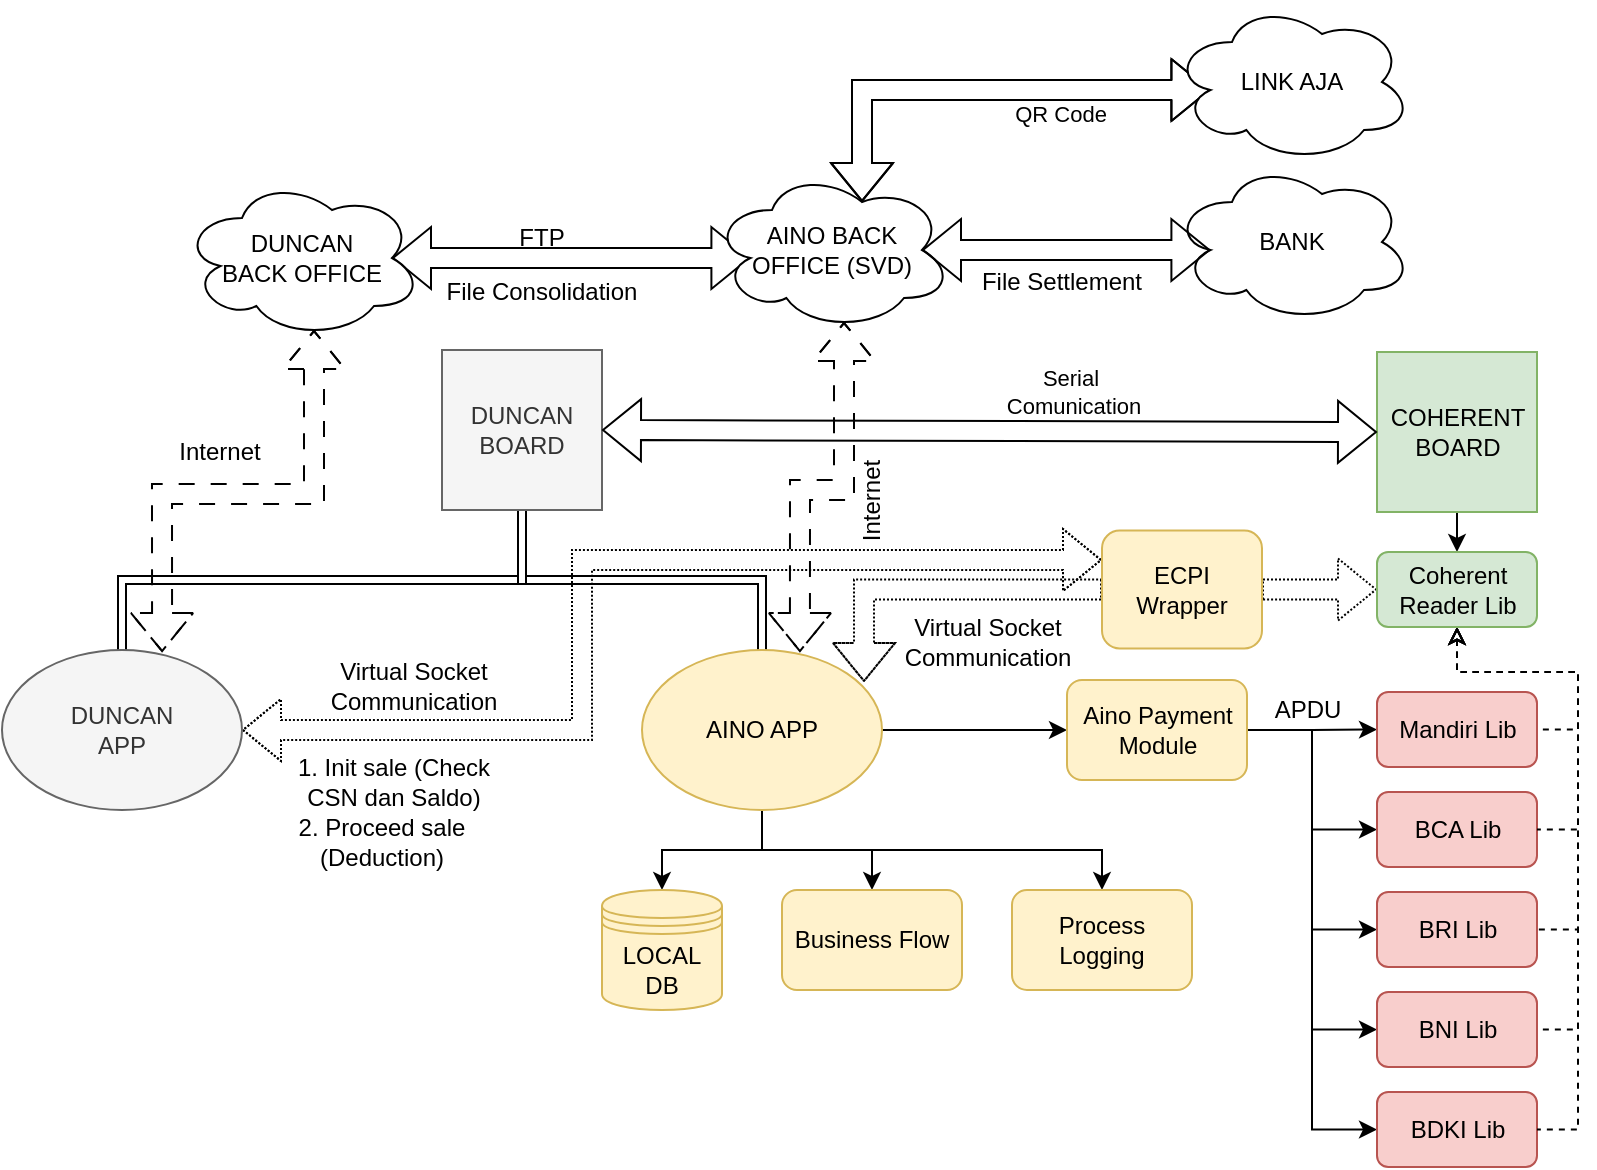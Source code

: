 <mxfile version="20.8.18" type="github" pages="2">
  <diagram name="Arsitektur" id="w2Bk5KoGZhnGjairzhCH">
    <mxGraphModel dx="1730" dy="459" grid="1" gridSize="10" guides="1" tooltips="1" connect="1" arrows="1" fold="1" page="1" pageScale="1" pageWidth="850" pageHeight="1100" math="0" shadow="0">
      <root>
        <mxCell id="0" />
        <mxCell id="1" parent="0" />
        <mxCell id="xAhQwwV3kyDmJ1LG9re3-2" style="edgeStyle=orthogonalEdgeStyle;shape=flexArrow;rounded=0;orthogonalLoop=1;jettySize=auto;html=1;exitX=0.55;exitY=0.95;exitDx=0;exitDy=0;exitPerimeter=0;dashed=1;dashPattern=8 8;strokeColor=default;startArrow=block;startFill=0;endArrow=block;endFill=0;entryX=0.667;entryY=0.013;entryDx=0;entryDy=0;entryPerimeter=0;" edge="1" parent="1" source="NlayDABv6sN1QFwKLQ2G-1" target="NlayDABv6sN1QFwKLQ2G-12">
          <mxGeometry relative="1" as="geometry" />
        </mxCell>
        <mxCell id="xAhQwwV3kyDmJ1LG9re3-3" style="edgeStyle=orthogonalEdgeStyle;shape=flexArrow;rounded=0;orthogonalLoop=1;jettySize=auto;html=1;exitX=0.875;exitY=0.5;exitDx=0;exitDy=0;exitPerimeter=0;entryX=0.16;entryY=0.55;entryDx=0;entryDy=0;entryPerimeter=0;strokeColor=default;startArrow=block;startFill=0;endArrow=block;endFill=0;" edge="1" parent="1" source="NlayDABv6sN1QFwKLQ2G-1" target="NlayDABv6sN1QFwKLQ2G-2">
          <mxGeometry relative="1" as="geometry" />
        </mxCell>
        <mxCell id="NlayDABv6sN1QFwKLQ2G-1" value="&lt;div&gt;DUNCAN&lt;/div&gt;&lt;div&gt;BACK OFFICE&lt;/div&gt;" style="ellipse;shape=cloud;whiteSpace=wrap;html=1;" vertex="1" parent="1">
          <mxGeometry x="30" y="113" width="120" height="80" as="geometry" />
        </mxCell>
        <mxCell id="xAhQwwV3kyDmJ1LG9re3-1" style="edgeStyle=orthogonalEdgeStyle;shape=flexArrow;rounded=0;orthogonalLoop=1;jettySize=auto;html=1;exitX=0.55;exitY=0.95;exitDx=0;exitDy=0;exitPerimeter=0;entryX=0.658;entryY=0.013;entryDx=0;entryDy=0;entryPerimeter=0;strokeColor=default;startArrow=block;startFill=0;endArrow=block;endFill=0;dashed=1;dashPattern=8 8;" edge="1" parent="1" source="NlayDABv6sN1QFwKLQ2G-2" target="NlayDABv6sN1QFwKLQ2G-16">
          <mxGeometry relative="1" as="geometry" />
        </mxCell>
        <mxCell id="NlayDABv6sN1QFwKLQ2G-2" value="&lt;div&gt;AINO BACK&lt;/div&gt;&lt;div&gt;OFFICE (SVD)&lt;/div&gt;" style="ellipse;shape=cloud;whiteSpace=wrap;html=1;" vertex="1" parent="1">
          <mxGeometry x="295" y="109" width="120" height="80" as="geometry" />
        </mxCell>
        <mxCell id="NlayDABv6sN1QFwKLQ2G-4" value="&lt;div&gt;FTP&lt;/div&gt;" style="text;html=1;strokeColor=none;fillColor=none;align=center;verticalAlign=middle;whiteSpace=wrap;rounded=0;" vertex="1" parent="1">
          <mxGeometry x="180" y="128" width="60" height="30" as="geometry" />
        </mxCell>
        <mxCell id="NlayDABv6sN1QFwKLQ2G-5" value="&lt;div&gt;File Consolidation&lt;/div&gt;" style="text;html=1;strokeColor=none;fillColor=none;align=center;verticalAlign=middle;whiteSpace=wrap;rounded=0;" vertex="1" parent="1">
          <mxGeometry x="160" y="155" width="100" height="30" as="geometry" />
        </mxCell>
        <mxCell id="NlayDABv6sN1QFwKLQ2G-6" style="edgeStyle=orthogonalEdgeStyle;rounded=0;orthogonalLoop=1;jettySize=auto;html=1;exitX=0.5;exitY=1;exitDx=0;exitDy=0;entryX=0.5;entryY=0;entryDx=0;entryDy=0;shape=link;" edge="1" parent="1" source="NlayDABv6sN1QFwKLQ2G-8" target="NlayDABv6sN1QFwKLQ2G-12">
          <mxGeometry relative="1" as="geometry" />
        </mxCell>
        <mxCell id="NlayDABv6sN1QFwKLQ2G-7" style="edgeStyle=orthogonalEdgeStyle;rounded=0;orthogonalLoop=1;jettySize=auto;html=1;exitX=0.5;exitY=1;exitDx=0;exitDy=0;entryX=0.5;entryY=0;entryDx=0;entryDy=0;shape=link;" edge="1" parent="1" source="NlayDABv6sN1QFwKLQ2G-8" target="NlayDABv6sN1QFwKLQ2G-16">
          <mxGeometry relative="1" as="geometry" />
        </mxCell>
        <mxCell id="NlayDABv6sN1QFwKLQ2G-8" value="&lt;div&gt;DUNCAN&lt;/div&gt;&lt;div&gt;BOARD&lt;/div&gt;" style="whiteSpace=wrap;html=1;aspect=fixed;fillColor=#f5f5f5;fontColor=#333333;strokeColor=#666666;" vertex="1" parent="1">
          <mxGeometry x="160" y="199" width="80" height="80" as="geometry" />
        </mxCell>
        <mxCell id="NlayDABv6sN1QFwKLQ2G-66" style="edgeStyle=orthogonalEdgeStyle;rounded=0;orthogonalLoop=1;jettySize=auto;html=1;exitX=0.5;exitY=1;exitDx=0;exitDy=0;dashed=1;dashPattern=12 12;strokeColor=default;" edge="1" parent="1" source="NlayDABv6sN1QFwKLQ2G-11" target="NlayDABv6sN1QFwKLQ2G-63">
          <mxGeometry relative="1" as="geometry" />
        </mxCell>
        <mxCell id="NlayDABv6sN1QFwKLQ2G-11" value="&lt;div&gt;COHERENT&lt;/div&gt;&lt;div&gt;BOARD&lt;/div&gt;" style="whiteSpace=wrap;html=1;aspect=fixed;fillColor=#d5e8d4;strokeColor=#82b366;" vertex="1" parent="1">
          <mxGeometry x="627.5" y="200" width="80" height="80" as="geometry" />
        </mxCell>
        <mxCell id="xAhQwwV3kyDmJ1LG9re3-6" style="edgeStyle=orthogonalEdgeStyle;shape=flexArrow;rounded=0;orthogonalLoop=1;jettySize=auto;html=1;exitX=1;exitY=0.5;exitDx=0;exitDy=0;strokeColor=default;startArrow=block;startFill=0;endArrow=block;endFill=0;entryX=0;entryY=0.25;entryDx=0;entryDy=0;dashed=1;dashPattern=1 1;" edge="1" parent="1" source="NlayDABv6sN1QFwKLQ2G-12" target="e-P9x76uE63fHJefqGzV-6">
          <mxGeometry relative="1" as="geometry">
            <mxPoint x="480" y="310" as="targetPoint" />
            <Array as="points">
              <mxPoint x="230" y="389" />
              <mxPoint x="230" y="304" />
            </Array>
          </mxGeometry>
        </mxCell>
        <mxCell id="NlayDABv6sN1QFwKLQ2G-12" value="DUNCAN&lt;br&gt;APP" style="ellipse;whiteSpace=wrap;html=1;fillColor=#f5f5f5;fontColor=#333333;strokeColor=#666666;" vertex="1" parent="1">
          <mxGeometry x="-60" y="349" width="120" height="80" as="geometry" />
        </mxCell>
        <mxCell id="NlayDABv6sN1QFwKLQ2G-13" style="edgeStyle=orthogonalEdgeStyle;rounded=0;orthogonalLoop=1;jettySize=auto;html=1;exitX=0.5;exitY=1;exitDx=0;exitDy=0;" edge="1" parent="1" source="NlayDABv6sN1QFwKLQ2G-16" target="NlayDABv6sN1QFwKLQ2G-17">
          <mxGeometry relative="1" as="geometry" />
        </mxCell>
        <mxCell id="NlayDABv6sN1QFwKLQ2G-14" style="edgeStyle=orthogonalEdgeStyle;rounded=0;orthogonalLoop=1;jettySize=auto;html=1;exitX=0.5;exitY=1;exitDx=0;exitDy=0;" edge="1" parent="1" source="NlayDABv6sN1QFwKLQ2G-16" target="NlayDABv6sN1QFwKLQ2G-18">
          <mxGeometry relative="1" as="geometry" />
        </mxCell>
        <mxCell id="NlayDABv6sN1QFwKLQ2G-15" style="edgeStyle=orthogonalEdgeStyle;rounded=0;orthogonalLoop=1;jettySize=auto;html=1;exitX=0.5;exitY=1;exitDx=0;exitDy=0;" edge="1" parent="1" source="NlayDABv6sN1QFwKLQ2G-16" target="NlayDABv6sN1QFwKLQ2G-19">
          <mxGeometry relative="1" as="geometry" />
        </mxCell>
        <mxCell id="NlayDABv6sN1QFwKLQ2G-43" style="edgeStyle=orthogonalEdgeStyle;rounded=0;orthogonalLoop=1;jettySize=auto;html=1;exitX=1;exitY=0.5;exitDx=0;exitDy=0;" edge="1" parent="1" source="NlayDABv6sN1QFwKLQ2G-16" target="NlayDABv6sN1QFwKLQ2G-31">
          <mxGeometry relative="1" as="geometry" />
        </mxCell>
        <mxCell id="NlayDABv6sN1QFwKLQ2G-16" value="&lt;div&gt;AINO APP&lt;/div&gt;" style="ellipse;whiteSpace=wrap;html=1;fillColor=#fff2cc;strokeColor=#d6b656;" vertex="1" parent="1">
          <mxGeometry x="260" y="349" width="120" height="80" as="geometry" />
        </mxCell>
        <mxCell id="NlayDABv6sN1QFwKLQ2G-17" value="&lt;div&gt;LOCAL DB&lt;/div&gt;" style="shape=datastore;whiteSpace=wrap;html=1;fillColor=#fff2cc;strokeColor=#d6b656;" vertex="1" parent="1">
          <mxGeometry x="240" y="469" width="60" height="60" as="geometry" />
        </mxCell>
        <mxCell id="NlayDABv6sN1QFwKLQ2G-18" value="Business Flow" style="rounded=1;whiteSpace=wrap;html=1;fillColor=#fff2cc;strokeColor=#d6b656;" vertex="1" parent="1">
          <mxGeometry x="330" y="469" width="90" height="50" as="geometry" />
        </mxCell>
        <mxCell id="NlayDABv6sN1QFwKLQ2G-19" value="&lt;div&gt;Process&lt;/div&gt;&lt;div&gt;Logging&lt;br&gt;&lt;/div&gt;" style="rounded=1;whiteSpace=wrap;html=1;fillColor=#fff2cc;strokeColor=#d6b656;" vertex="1" parent="1">
          <mxGeometry x="445" y="469" width="90" height="50" as="geometry" />
        </mxCell>
        <mxCell id="NlayDABv6sN1QFwKLQ2G-21" value="Virtual Socket Communication" style="text;html=1;strokeColor=none;fillColor=none;align=center;verticalAlign=middle;whiteSpace=wrap;rounded=0;" vertex="1" parent="1">
          <mxGeometry x="392.5" y="330" width="80" height="30" as="geometry" />
        </mxCell>
        <mxCell id="NlayDABv6sN1QFwKLQ2G-24" value="" style="shape=flexArrow;endArrow=classic;startArrow=classic;html=1;rounded=0;exitX=1;exitY=0.5;exitDx=0;exitDy=0;entryX=0;entryY=0.5;entryDx=0;entryDy=0;" edge="1" parent="1" source="NlayDABv6sN1QFwKLQ2G-8" target="NlayDABv6sN1QFwKLQ2G-11">
          <mxGeometry width="100" height="100" relative="1" as="geometry">
            <mxPoint x="390" y="329" as="sourcePoint" />
            <mxPoint x="490" y="229" as="targetPoint" />
          </mxGeometry>
        </mxCell>
        <mxCell id="NlayDABv6sN1QFwKLQ2G-25" value="&lt;div&gt;Serial&lt;/div&gt;&amp;nbsp;Comunication" style="edgeLabel;html=1;align=center;verticalAlign=middle;resizable=0;points=[];" vertex="1" connectable="0" parent="NlayDABv6sN1QFwKLQ2G-24">
          <mxGeometry x="0.226" y="-2" relative="1" as="geometry">
            <mxPoint x="-4" y="-22" as="offset" />
          </mxGeometry>
        </mxCell>
        <mxCell id="NlayDABv6sN1QFwKLQ2G-26" style="edgeStyle=orthogonalEdgeStyle;rounded=0;orthogonalLoop=1;jettySize=auto;html=1;exitX=1;exitY=0.5;exitDx=0;exitDy=0;" edge="1" parent="1" source="NlayDABv6sN1QFwKLQ2G-31" target="NlayDABv6sN1QFwKLQ2G-33">
          <mxGeometry relative="1" as="geometry" />
        </mxCell>
        <mxCell id="NlayDABv6sN1QFwKLQ2G-27" style="edgeStyle=orthogonalEdgeStyle;rounded=0;orthogonalLoop=1;jettySize=auto;html=1;exitX=1;exitY=0.5;exitDx=0;exitDy=0;entryX=0;entryY=0.5;entryDx=0;entryDy=0;" edge="1" parent="1" source="NlayDABv6sN1QFwKLQ2G-31" target="NlayDABv6sN1QFwKLQ2G-34">
          <mxGeometry relative="1" as="geometry" />
        </mxCell>
        <mxCell id="NlayDABv6sN1QFwKLQ2G-28" style="edgeStyle=orthogonalEdgeStyle;rounded=0;orthogonalLoop=1;jettySize=auto;html=1;exitX=1;exitY=0.5;exitDx=0;exitDy=0;entryX=0;entryY=0.5;entryDx=0;entryDy=0;" edge="1" parent="1" source="NlayDABv6sN1QFwKLQ2G-31" target="NlayDABv6sN1QFwKLQ2G-35">
          <mxGeometry relative="1" as="geometry" />
        </mxCell>
        <mxCell id="NlayDABv6sN1QFwKLQ2G-29" style="edgeStyle=orthogonalEdgeStyle;rounded=0;orthogonalLoop=1;jettySize=auto;html=1;exitX=1;exitY=0.5;exitDx=0;exitDy=0;entryX=0;entryY=0.5;entryDx=0;entryDy=0;" edge="1" parent="1" source="NlayDABv6sN1QFwKLQ2G-31" target="NlayDABv6sN1QFwKLQ2G-36">
          <mxGeometry relative="1" as="geometry" />
        </mxCell>
        <mxCell id="NlayDABv6sN1QFwKLQ2G-30" style="edgeStyle=orthogonalEdgeStyle;rounded=0;orthogonalLoop=1;jettySize=auto;html=1;exitX=1;exitY=0.5;exitDx=0;exitDy=0;entryX=0;entryY=0.5;entryDx=0;entryDy=0;" edge="1" parent="1" source="NlayDABv6sN1QFwKLQ2G-31" target="NlayDABv6sN1QFwKLQ2G-37">
          <mxGeometry relative="1" as="geometry" />
        </mxCell>
        <mxCell id="NlayDABv6sN1QFwKLQ2G-31" value="&lt;div&gt;Aino Payment&lt;/div&gt;&lt;div&gt;Module&lt;br&gt;&lt;/div&gt;" style="rounded=1;whiteSpace=wrap;html=1;fillColor=#fff2cc;strokeColor=#d6b656;" vertex="1" parent="1">
          <mxGeometry x="472.5" y="364" width="90" height="50" as="geometry" />
        </mxCell>
        <mxCell id="NlayDABv6sN1QFwKLQ2G-65" style="edgeStyle=orthogonalEdgeStyle;shape=flexArrow;rounded=0;orthogonalLoop=1;jettySize=auto;html=1;exitX=1;exitY=0.5;exitDx=0;exitDy=0;entryX=0;entryY=0.5;entryDx=0;entryDy=0;dashed=1;dashPattern=1 1;strokeColor=default;" edge="1" parent="1" source="e-P9x76uE63fHJefqGzV-6" target="NlayDABv6sN1QFwKLQ2G-63">
          <mxGeometry relative="1" as="geometry">
            <mxPoint x="552.5" y="330.25" as="sourcePoint" />
          </mxGeometry>
        </mxCell>
        <mxCell id="NlayDABv6sN1QFwKLQ2G-33" value="Mandiri Lib" style="rounded=1;whiteSpace=wrap;html=1;fillColor=#f8cecc;strokeColor=#b85450;" vertex="1" parent="1">
          <mxGeometry x="627.5" y="370" width="80" height="37.5" as="geometry" />
        </mxCell>
        <mxCell id="NlayDABv6sN1QFwKLQ2G-34" value="BCA Lib" style="rounded=1;whiteSpace=wrap;html=1;fillColor=#f8cecc;strokeColor=#b85450;" vertex="1" parent="1">
          <mxGeometry x="627.5" y="420" width="80" height="37.5" as="geometry" />
        </mxCell>
        <mxCell id="NlayDABv6sN1QFwKLQ2G-35" value="BRI Lib" style="rounded=1;whiteSpace=wrap;html=1;fillColor=#f8cecc;strokeColor=#b85450;" vertex="1" parent="1">
          <mxGeometry x="627.5" y="470" width="80" height="37.5" as="geometry" />
        </mxCell>
        <mxCell id="NlayDABv6sN1QFwKLQ2G-36" value="BNI Lib" style="rounded=1;whiteSpace=wrap;html=1;fillColor=#f8cecc;strokeColor=#b85450;" vertex="1" parent="1">
          <mxGeometry x="627.5" y="520" width="80" height="37.5" as="geometry" />
        </mxCell>
        <mxCell id="NlayDABv6sN1QFwKLQ2G-37" value="&lt;div&gt;BDKI Lib&lt;/div&gt;" style="rounded=1;whiteSpace=wrap;html=1;fillColor=#f8cecc;strokeColor=#b85450;" vertex="1" parent="1">
          <mxGeometry x="627.5" y="570" width="80" height="37.5" as="geometry" />
        </mxCell>
        <mxCell id="NlayDABv6sN1QFwKLQ2G-40" value="BANK" style="ellipse;shape=cloud;whiteSpace=wrap;html=1;" vertex="1" parent="1">
          <mxGeometry x="525" y="105" width="120" height="80" as="geometry" />
        </mxCell>
        <mxCell id="NlayDABv6sN1QFwKLQ2G-41" value="" style="shape=flexArrow;endArrow=classic;startArrow=classic;html=1;rounded=0;entryX=0.16;entryY=0.55;entryDx=0;entryDy=0;entryPerimeter=0;exitX=0.875;exitY=0.5;exitDx=0;exitDy=0;exitPerimeter=0;" edge="1" parent="1" source="NlayDABv6sN1QFwKLQ2G-2" target="NlayDABv6sN1QFwKLQ2G-40">
          <mxGeometry width="100" height="100" relative="1" as="geometry">
            <mxPoint x="337" y="418" as="sourcePoint" />
            <mxPoint x="371" y="195" as="targetPoint" />
          </mxGeometry>
        </mxCell>
        <mxCell id="NlayDABv6sN1QFwKLQ2G-42" value="&lt;div&gt;File Settlement&lt;br&gt;&lt;/div&gt;" style="text;html=1;strokeColor=none;fillColor=none;align=center;verticalAlign=middle;whiteSpace=wrap;rounded=0;" vertex="1" parent="1">
          <mxGeometry x="420" y="150" width="100" height="30" as="geometry" />
        </mxCell>
        <mxCell id="NlayDABv6sN1QFwKLQ2G-68" style="edgeStyle=orthogonalEdgeStyle;rounded=0;orthogonalLoop=1;jettySize=auto;html=1;exitX=0.5;exitY=1;exitDx=0;exitDy=0;entryX=1;entryY=0.5;entryDx=0;entryDy=0;dashed=1;strokeColor=default;startArrow=classic;startFill=0;endArrow=none;endFill=0;" edge="1" parent="1" source="NlayDABv6sN1QFwKLQ2G-63" target="NlayDABv6sN1QFwKLQ2G-33">
          <mxGeometry relative="1" as="geometry">
            <Array as="points">
              <mxPoint x="668" y="360" />
              <mxPoint x="728" y="360" />
              <mxPoint x="728" y="389" />
            </Array>
          </mxGeometry>
        </mxCell>
        <mxCell id="NlayDABv6sN1QFwKLQ2G-70" style="edgeStyle=orthogonalEdgeStyle;rounded=0;orthogonalLoop=1;jettySize=auto;html=1;exitX=0.5;exitY=1;exitDx=0;exitDy=0;entryX=1;entryY=0.5;entryDx=0;entryDy=0;dashed=1;strokeColor=default;startArrow=classic;startFill=0;endArrow=none;endFill=0;" edge="1" parent="1" source="NlayDABv6sN1QFwKLQ2G-63" target="NlayDABv6sN1QFwKLQ2G-34">
          <mxGeometry relative="1" as="geometry">
            <Array as="points">
              <mxPoint x="668" y="360" />
              <mxPoint x="728" y="360" />
              <mxPoint x="728" y="439" />
            </Array>
          </mxGeometry>
        </mxCell>
        <mxCell id="NlayDABv6sN1QFwKLQ2G-71" style="edgeStyle=orthogonalEdgeStyle;rounded=0;orthogonalLoop=1;jettySize=auto;html=1;exitX=0.5;exitY=1;exitDx=0;exitDy=0;entryX=1;entryY=0.5;entryDx=0;entryDy=0;dashed=1;strokeColor=default;startArrow=classic;startFill=0;endArrow=none;endFill=0;" edge="1" parent="1" source="NlayDABv6sN1QFwKLQ2G-63" target="NlayDABv6sN1QFwKLQ2G-35">
          <mxGeometry relative="1" as="geometry">
            <Array as="points">
              <mxPoint x="668" y="360" />
              <mxPoint x="728" y="360" />
              <mxPoint x="728" y="489" />
            </Array>
          </mxGeometry>
        </mxCell>
        <mxCell id="NlayDABv6sN1QFwKLQ2G-72" style="edgeStyle=orthogonalEdgeStyle;rounded=0;orthogonalLoop=1;jettySize=auto;html=1;exitX=0.5;exitY=1;exitDx=0;exitDy=0;entryX=1;entryY=0.5;entryDx=0;entryDy=0;dashed=1;strokeColor=default;startArrow=classic;startFill=0;endArrow=none;endFill=0;" edge="1" parent="1" source="NlayDABv6sN1QFwKLQ2G-63" target="NlayDABv6sN1QFwKLQ2G-36">
          <mxGeometry relative="1" as="geometry">
            <Array as="points">
              <mxPoint x="668" y="360" />
              <mxPoint x="728" y="360" />
              <mxPoint x="728" y="539" />
            </Array>
          </mxGeometry>
        </mxCell>
        <mxCell id="NlayDABv6sN1QFwKLQ2G-73" style="edgeStyle=orthogonalEdgeStyle;rounded=0;orthogonalLoop=1;jettySize=auto;html=1;exitX=0.5;exitY=1;exitDx=0;exitDy=0;entryX=1;entryY=0.5;entryDx=0;entryDy=0;dashed=1;strokeColor=default;startArrow=classic;startFill=0;endArrow=none;endFill=0;" edge="1" parent="1" source="NlayDABv6sN1QFwKLQ2G-63" target="NlayDABv6sN1QFwKLQ2G-37">
          <mxGeometry relative="1" as="geometry">
            <Array as="points">
              <mxPoint x="668" y="360" />
              <mxPoint x="728" y="360" />
              <mxPoint x="728" y="589" />
            </Array>
          </mxGeometry>
        </mxCell>
        <mxCell id="NlayDABv6sN1QFwKLQ2G-63" value="&lt;div&gt;Coherent Reader Lib&lt;/div&gt;" style="rounded=1;whiteSpace=wrap;html=1;fillColor=#d5e8d4;strokeColor=#82b366;" vertex="1" parent="1">
          <mxGeometry x="627.5" y="300" width="80" height="37.5" as="geometry" />
        </mxCell>
        <mxCell id="NlayDABv6sN1QFwKLQ2G-67" value="&lt;div&gt;APDU&lt;/div&gt;" style="text;html=1;strokeColor=none;fillColor=none;align=center;verticalAlign=middle;whiteSpace=wrap;rounded=0;" vertex="1" parent="1">
          <mxGeometry x="557.5" y="364" width="70" height="30" as="geometry" />
        </mxCell>
        <mxCell id="ZBDRCNdPRJR7aOCH00S1-2" style="edgeStyle=orthogonalEdgeStyle;shape=flexArrow;rounded=0;orthogonalLoop=1;jettySize=auto;html=1;exitX=0.16;exitY=0.55;exitDx=0;exitDy=0;exitPerimeter=0;entryX=0.625;entryY=0.2;entryDx=0;entryDy=0;entryPerimeter=0;strokeColor=default;startArrow=block;startFill=0;endArrow=block;endFill=0;" edge="1" parent="1" source="NlayDABv6sN1QFwKLQ2G-75" target="NlayDABv6sN1QFwKLQ2G-2">
          <mxGeometry relative="1" as="geometry" />
        </mxCell>
        <mxCell id="NlayDABv6sN1QFwKLQ2G-75" value="LINK AJA" style="ellipse;shape=cloud;whiteSpace=wrap;html=1;" vertex="1" parent="1">
          <mxGeometry x="525" y="25" width="120" height="80" as="geometry" />
        </mxCell>
        <mxCell id="e-P9x76uE63fHJefqGzV-11" style="edgeStyle=orthogonalEdgeStyle;rounded=0;orthogonalLoop=1;jettySize=auto;html=1;entryX=0.925;entryY=0.2;entryDx=0;entryDy=0;strokeColor=default;startArrow=none;startFill=0;endArrow=block;endFill=0;shape=flexArrow;dashed=1;dashPattern=1 1;exitX=0;exitY=0.5;exitDx=0;exitDy=0;entryPerimeter=0;" edge="1" parent="1" source="e-P9x76uE63fHJefqGzV-6" target="NlayDABv6sN1QFwKLQ2G-16">
          <mxGeometry relative="1" as="geometry">
            <mxPoint x="500" y="320" as="sourcePoint" />
          </mxGeometry>
        </mxCell>
        <mxCell id="e-P9x76uE63fHJefqGzV-6" value="&lt;div&gt;ECPI&lt;/div&gt;&lt;div&gt;Wrapper&lt;br&gt;&lt;/div&gt;" style="rounded=1;whiteSpace=wrap;html=1;fillColor=#fff2cc;strokeColor=#d6b656;" vertex="1" parent="1">
          <mxGeometry x="490" y="289.25" width="80" height="59" as="geometry" />
        </mxCell>
        <mxCell id="ZBDRCNdPRJR7aOCH00S1-3" value="&lt;div&gt;QR Code&lt;/div&gt;" style="edgeLabel;html=1;align=center;verticalAlign=middle;resizable=0;points=[];" vertex="1" connectable="0" parent="1">
          <mxGeometry x="469.004" y="81.002" as="geometry" />
        </mxCell>
        <mxCell id="xAhQwwV3kyDmJ1LG9re3-4" value="Internet" style="text;html=1;strokeColor=none;fillColor=none;align=center;verticalAlign=middle;whiteSpace=wrap;rounded=0;" vertex="1" parent="1">
          <mxGeometry x="-1" y="235" width="100" height="30" as="geometry" />
        </mxCell>
        <mxCell id="xAhQwwV3kyDmJ1LG9re3-5" value="Internet" style="text;html=1;strokeColor=none;fillColor=none;align=center;verticalAlign=middle;whiteSpace=wrap;rounded=0;rotation=-90;" vertex="1" parent="1">
          <mxGeometry x="325" y="259.25" width="100" height="30" as="geometry" />
        </mxCell>
        <mxCell id="xAhQwwV3kyDmJ1LG9re3-7" value="" style="group" vertex="1" connectable="0" parent="1">
          <mxGeometry x="80" y="400" width="106" height="60" as="geometry" />
        </mxCell>
        <mxCell id="e-P9x76uE63fHJefqGzV-2" value="1. Init sale (Check CSN dan Saldo)" style="text;html=1;strokeColor=none;fillColor=none;align=center;verticalAlign=middle;whiteSpace=wrap;rounded=0;" vertex="1" parent="xAhQwwV3kyDmJ1LG9re3-7">
          <mxGeometry x="6" width="100" height="30" as="geometry" />
        </mxCell>
        <mxCell id="e-P9x76uE63fHJefqGzV-3" value="2. Proceed sale (Deduction)" style="text;html=1;strokeColor=none;fillColor=none;align=center;verticalAlign=middle;whiteSpace=wrap;rounded=0;" vertex="1" parent="xAhQwwV3kyDmJ1LG9re3-7">
          <mxGeometry y="30" width="100" height="30" as="geometry" />
        </mxCell>
        <mxCell id="xAhQwwV3kyDmJ1LG9re3-8" value="Virtual Socket Communication" style="text;html=1;strokeColor=none;fillColor=none;align=center;verticalAlign=middle;whiteSpace=wrap;rounded=0;" vertex="1" parent="1">
          <mxGeometry x="106" y="352" width="80" height="30" as="geometry" />
        </mxCell>
      </root>
    </mxGraphModel>
  </diagram>
  <diagram id="9b9oU4BI4jaZKSgN-Czn" name="Sequence">
    <mxGraphModel dx="880" dy="459" grid="1" gridSize="10" guides="1" tooltips="1" connect="1" arrows="1" fold="1" page="1" pageScale="1" pageWidth="850" pageHeight="1100" math="0" shadow="0">
      <root>
        <mxCell id="0" />
        <mxCell id="1" parent="0" />
        <mxCell id="DkZN49h3XFGiAf7VtX6_-2" value="&lt;div&gt;START&lt;/div&gt;" style="ellipse;whiteSpace=wrap;html=1;" vertex="1" parent="1">
          <mxGeometry x="160" y="80" width="120" height="80" as="geometry" />
        </mxCell>
        <mxCell id="DkZN49h3XFGiAf7VtX6_-3" value="Permintaan Parkir" style="rounded=0;whiteSpace=wrap;html=1;" vertex="1" parent="1">
          <mxGeometry x="160" y="190" width="120" height="60" as="geometry" />
        </mxCell>
        <mxCell id="DkZN49h3XFGiAf7VtX6_-5" value="Mengisi No. Plat Kendaraan" style="rounded=0;whiteSpace=wrap;html=1;" vertex="1" parent="1">
          <mxGeometry x="160" y="290" width="120" height="60" as="geometry" />
        </mxCell>
        <mxCell id="DkZN49h3XFGiAf7VtX6_-6" value="&lt;div&gt;Mulai Perhitungan Waktu Parkir&lt;/div&gt;" style="rounded=0;whiteSpace=wrap;html=1;" vertex="1" parent="1">
          <mxGeometry x="160" y="480" width="120" height="60" as="geometry" />
        </mxCell>
        <mxCell id="DkZN49h3XFGiAf7VtX6_-12" value="Generate QR Online Ticket" style="rounded=0;whiteSpace=wrap;html=1;" vertex="1" parent="1">
          <mxGeometry x="160" y="380" width="120" height="60" as="geometry" />
        </mxCell>
        <mxCell id="DkZN49h3XFGiAf7VtX6_-24" style="edgeStyle=orthogonalEdgeStyle;rounded=0;orthogonalLoop=1;jettySize=auto;html=1;exitX=0.5;exitY=1;exitDx=0;exitDy=0;strokeColor=default;startArrow=none;startFill=0;endArrow=classic;endFill=1;" edge="1" parent="1" source="DkZN49h3XFGiAf7VtX6_-14" target="DkZN49h3XFGiAf7VtX6_-19">
          <mxGeometry relative="1" as="geometry" />
        </mxCell>
        <mxCell id="DkZN49h3XFGiAf7VtX6_-14" value="Permintaan Selesai Parkir" style="rounded=0;whiteSpace=wrap;html=1;" vertex="1" parent="1">
          <mxGeometry x="500" y="190" width="120" height="60" as="geometry" />
        </mxCell>
        <mxCell id="DkZN49h3XFGiAf7VtX6_-20" style="edgeStyle=orthogonalEdgeStyle;rounded=0;orthogonalLoop=1;jettySize=auto;html=1;exitX=0.5;exitY=1;exitDx=0;exitDy=0;entryX=0.5;entryY=0;entryDx=0;entryDy=0;strokeColor=default;startArrow=none;startFill=0;endArrow=classic;endFill=1;" edge="1" parent="1" source="DkZN49h3XFGiAf7VtX6_-15" target="DkZN49h3XFGiAf7VtX6_-17">
          <mxGeometry relative="1" as="geometry" />
        </mxCell>
        <mxCell id="DkZN49h3XFGiAf7VtX6_-21" style="edgeStyle=orthogonalEdgeStyle;rounded=0;orthogonalLoop=1;jettySize=auto;html=1;exitX=0.5;exitY=1;exitDx=0;exitDy=0;strokeColor=default;startArrow=none;startFill=0;endArrow=classic;endFill=1;" edge="1" parent="1" source="DkZN49h3XFGiAf7VtX6_-15" target="DkZN49h3XFGiAf7VtX6_-16">
          <mxGeometry relative="1" as="geometry" />
        </mxCell>
        <mxCell id="DkZN49h3XFGiAf7VtX6_-15" value="Pilihan Pembayaran" style="rounded=0;whiteSpace=wrap;html=1;" vertex="1" parent="1">
          <mxGeometry x="500" y="380" width="120" height="60" as="geometry" />
        </mxCell>
        <mxCell id="DkZN49h3XFGiAf7VtX6_-16" value="QR" style="rounded=0;whiteSpace=wrap;html=1;" vertex="1" parent="1">
          <mxGeometry x="410" y="480" width="120" height="60" as="geometry" />
        </mxCell>
        <mxCell id="DkZN49h3XFGiAf7VtX6_-17" value="Card" style="rounded=0;whiteSpace=wrap;html=1;" vertex="1" parent="1">
          <mxGeometry x="600" y="480" width="120" height="60" as="geometry" />
        </mxCell>
        <mxCell id="DkZN49h3XFGiAf7VtX6_-25" style="edgeStyle=orthogonalEdgeStyle;rounded=0;orthogonalLoop=1;jettySize=auto;html=1;exitX=0.5;exitY=1;exitDx=0;exitDy=0;entryX=0.5;entryY=0;entryDx=0;entryDy=0;strokeColor=default;startArrow=none;startFill=0;endArrow=classic;endFill=1;" edge="1" parent="1" source="DkZN49h3XFGiAf7VtX6_-19" target="DkZN49h3XFGiAf7VtX6_-15">
          <mxGeometry relative="1" as="geometry" />
        </mxCell>
        <mxCell id="DkZN49h3XFGiAf7VtX6_-19" value="Mengisi No. Plat Kendaraan" style="rounded=0;whiteSpace=wrap;html=1;" vertex="1" parent="1">
          <mxGeometry x="500" y="290" width="120" height="60" as="geometry" />
        </mxCell>
        <mxCell id="DkZN49h3XFGiAf7VtX6_-23" style="edgeStyle=orthogonalEdgeStyle;rounded=0;orthogonalLoop=1;jettySize=auto;html=1;exitX=0.5;exitY=1;exitDx=0;exitDy=0;strokeColor=default;startArrow=none;startFill=0;endArrow=classic;endFill=1;" edge="1" parent="1" source="DkZN49h3XFGiAf7VtX6_-22" target="DkZN49h3XFGiAf7VtX6_-14">
          <mxGeometry relative="1" as="geometry" />
        </mxCell>
        <mxCell id="DkZN49h3XFGiAf7VtX6_-22" value="&lt;div&gt;START&lt;/div&gt;" style="ellipse;whiteSpace=wrap;html=1;" vertex="1" parent="1">
          <mxGeometry x="500" y="80" width="120" height="80" as="geometry" />
        </mxCell>
      </root>
    </mxGraphModel>
  </diagram>
</mxfile>
